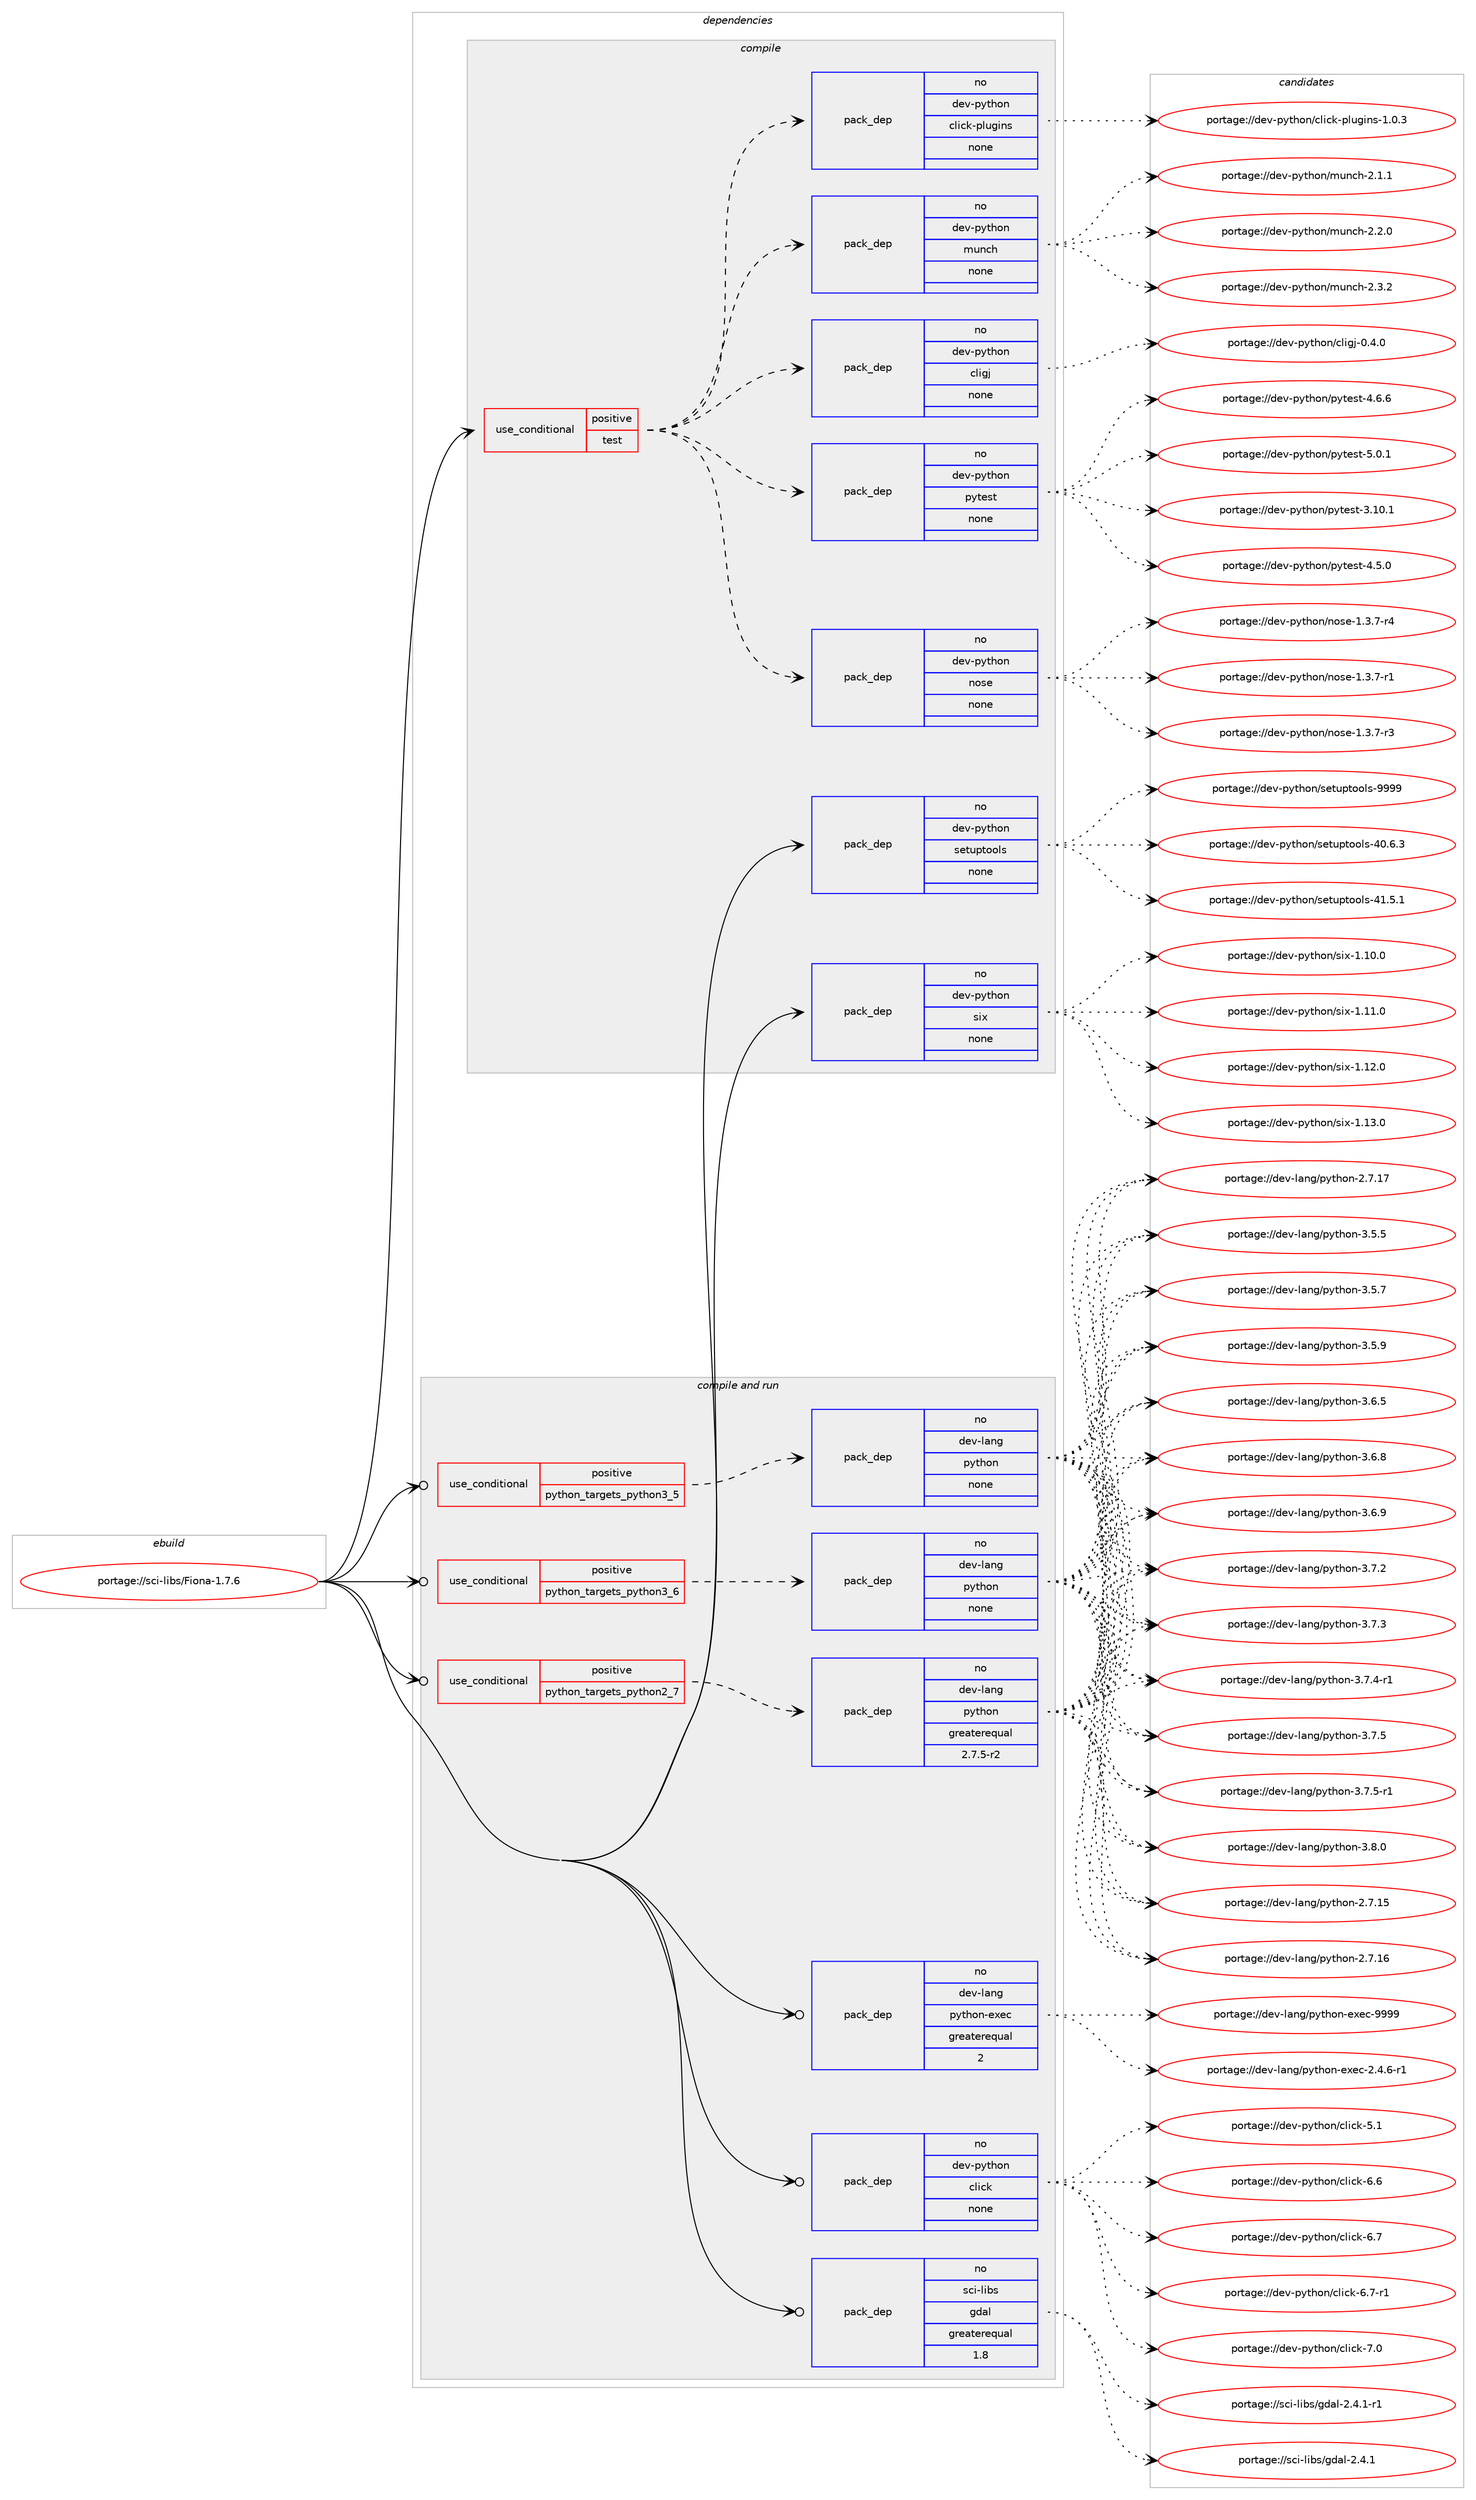 digraph prolog {

# *************
# Graph options
# *************

newrank=true;
concentrate=true;
compound=true;
graph [rankdir=LR,fontname=Helvetica,fontsize=10,ranksep=1.5];#, ranksep=2.5, nodesep=0.2];
edge  [arrowhead=vee];
node  [fontname=Helvetica,fontsize=10];

# **********
# The ebuild
# **********

subgraph cluster_leftcol {
color=gray;
rank=same;
label=<<i>ebuild</i>>;
id [label="portage://sci-libs/Fiona-1.7.6", color=red, width=4, href="../sci-libs/Fiona-1.7.6.svg"];
}

# ****************
# The dependencies
# ****************

subgraph cluster_midcol {
color=gray;
label=<<i>dependencies</i>>;
subgraph cluster_compile {
fillcolor="#eeeeee";
style=filled;
label=<<i>compile</i>>;
subgraph cond96044 {
dependency388379 [label=<<TABLE BORDER="0" CELLBORDER="1" CELLSPACING="0" CELLPADDING="4"><TR><TD ROWSPAN="3" CELLPADDING="10">use_conditional</TD></TR><TR><TD>positive</TD></TR><TR><TD>test</TD></TR></TABLE>>, shape=none, color=red];
subgraph pack285754 {
dependency388380 [label=<<TABLE BORDER="0" CELLBORDER="1" CELLSPACING="0" CELLPADDING="4" WIDTH="220"><TR><TD ROWSPAN="6" CELLPADDING="30">pack_dep</TD></TR><TR><TD WIDTH="110">no</TD></TR><TR><TD>dev-python</TD></TR><TR><TD>nose</TD></TR><TR><TD>none</TD></TR><TR><TD></TD></TR></TABLE>>, shape=none, color=blue];
}
dependency388379:e -> dependency388380:w [weight=20,style="dashed",arrowhead="vee"];
subgraph pack285755 {
dependency388381 [label=<<TABLE BORDER="0" CELLBORDER="1" CELLSPACING="0" CELLPADDING="4" WIDTH="220"><TR><TD ROWSPAN="6" CELLPADDING="30">pack_dep</TD></TR><TR><TD WIDTH="110">no</TD></TR><TR><TD>dev-python</TD></TR><TR><TD>pytest</TD></TR><TR><TD>none</TD></TR><TR><TD></TD></TR></TABLE>>, shape=none, color=blue];
}
dependency388379:e -> dependency388381:w [weight=20,style="dashed",arrowhead="vee"];
subgraph pack285756 {
dependency388382 [label=<<TABLE BORDER="0" CELLBORDER="1" CELLSPACING="0" CELLPADDING="4" WIDTH="220"><TR><TD ROWSPAN="6" CELLPADDING="30">pack_dep</TD></TR><TR><TD WIDTH="110">no</TD></TR><TR><TD>dev-python</TD></TR><TR><TD>cligj</TD></TR><TR><TD>none</TD></TR><TR><TD></TD></TR></TABLE>>, shape=none, color=blue];
}
dependency388379:e -> dependency388382:w [weight=20,style="dashed",arrowhead="vee"];
subgraph pack285757 {
dependency388383 [label=<<TABLE BORDER="0" CELLBORDER="1" CELLSPACING="0" CELLPADDING="4" WIDTH="220"><TR><TD ROWSPAN="6" CELLPADDING="30">pack_dep</TD></TR><TR><TD WIDTH="110">no</TD></TR><TR><TD>dev-python</TD></TR><TR><TD>munch</TD></TR><TR><TD>none</TD></TR><TR><TD></TD></TR></TABLE>>, shape=none, color=blue];
}
dependency388379:e -> dependency388383:w [weight=20,style="dashed",arrowhead="vee"];
subgraph pack285758 {
dependency388384 [label=<<TABLE BORDER="0" CELLBORDER="1" CELLSPACING="0" CELLPADDING="4" WIDTH="220"><TR><TD ROWSPAN="6" CELLPADDING="30">pack_dep</TD></TR><TR><TD WIDTH="110">no</TD></TR><TR><TD>dev-python</TD></TR><TR><TD>click-plugins</TD></TR><TR><TD>none</TD></TR><TR><TD></TD></TR></TABLE>>, shape=none, color=blue];
}
dependency388379:e -> dependency388384:w [weight=20,style="dashed",arrowhead="vee"];
}
id:e -> dependency388379:w [weight=20,style="solid",arrowhead="vee"];
subgraph pack285759 {
dependency388385 [label=<<TABLE BORDER="0" CELLBORDER="1" CELLSPACING="0" CELLPADDING="4" WIDTH="220"><TR><TD ROWSPAN="6" CELLPADDING="30">pack_dep</TD></TR><TR><TD WIDTH="110">no</TD></TR><TR><TD>dev-python</TD></TR><TR><TD>setuptools</TD></TR><TR><TD>none</TD></TR><TR><TD></TD></TR></TABLE>>, shape=none, color=blue];
}
id:e -> dependency388385:w [weight=20,style="solid",arrowhead="vee"];
subgraph pack285760 {
dependency388386 [label=<<TABLE BORDER="0" CELLBORDER="1" CELLSPACING="0" CELLPADDING="4" WIDTH="220"><TR><TD ROWSPAN="6" CELLPADDING="30">pack_dep</TD></TR><TR><TD WIDTH="110">no</TD></TR><TR><TD>dev-python</TD></TR><TR><TD>six</TD></TR><TR><TD>none</TD></TR><TR><TD></TD></TR></TABLE>>, shape=none, color=blue];
}
id:e -> dependency388386:w [weight=20,style="solid",arrowhead="vee"];
}
subgraph cluster_compileandrun {
fillcolor="#eeeeee";
style=filled;
label=<<i>compile and run</i>>;
subgraph cond96045 {
dependency388387 [label=<<TABLE BORDER="0" CELLBORDER="1" CELLSPACING="0" CELLPADDING="4"><TR><TD ROWSPAN="3" CELLPADDING="10">use_conditional</TD></TR><TR><TD>positive</TD></TR><TR><TD>python_targets_python2_7</TD></TR></TABLE>>, shape=none, color=red];
subgraph pack285761 {
dependency388388 [label=<<TABLE BORDER="0" CELLBORDER="1" CELLSPACING="0" CELLPADDING="4" WIDTH="220"><TR><TD ROWSPAN="6" CELLPADDING="30">pack_dep</TD></TR><TR><TD WIDTH="110">no</TD></TR><TR><TD>dev-lang</TD></TR><TR><TD>python</TD></TR><TR><TD>greaterequal</TD></TR><TR><TD>2.7.5-r2</TD></TR></TABLE>>, shape=none, color=blue];
}
dependency388387:e -> dependency388388:w [weight=20,style="dashed",arrowhead="vee"];
}
id:e -> dependency388387:w [weight=20,style="solid",arrowhead="odotvee"];
subgraph cond96046 {
dependency388389 [label=<<TABLE BORDER="0" CELLBORDER="1" CELLSPACING="0" CELLPADDING="4"><TR><TD ROWSPAN="3" CELLPADDING="10">use_conditional</TD></TR><TR><TD>positive</TD></TR><TR><TD>python_targets_python3_5</TD></TR></TABLE>>, shape=none, color=red];
subgraph pack285762 {
dependency388390 [label=<<TABLE BORDER="0" CELLBORDER="1" CELLSPACING="0" CELLPADDING="4" WIDTH="220"><TR><TD ROWSPAN="6" CELLPADDING="30">pack_dep</TD></TR><TR><TD WIDTH="110">no</TD></TR><TR><TD>dev-lang</TD></TR><TR><TD>python</TD></TR><TR><TD>none</TD></TR><TR><TD></TD></TR></TABLE>>, shape=none, color=blue];
}
dependency388389:e -> dependency388390:w [weight=20,style="dashed",arrowhead="vee"];
}
id:e -> dependency388389:w [weight=20,style="solid",arrowhead="odotvee"];
subgraph cond96047 {
dependency388391 [label=<<TABLE BORDER="0" CELLBORDER="1" CELLSPACING="0" CELLPADDING="4"><TR><TD ROWSPAN="3" CELLPADDING="10">use_conditional</TD></TR><TR><TD>positive</TD></TR><TR><TD>python_targets_python3_6</TD></TR></TABLE>>, shape=none, color=red];
subgraph pack285763 {
dependency388392 [label=<<TABLE BORDER="0" CELLBORDER="1" CELLSPACING="0" CELLPADDING="4" WIDTH="220"><TR><TD ROWSPAN="6" CELLPADDING="30">pack_dep</TD></TR><TR><TD WIDTH="110">no</TD></TR><TR><TD>dev-lang</TD></TR><TR><TD>python</TD></TR><TR><TD>none</TD></TR><TR><TD></TD></TR></TABLE>>, shape=none, color=blue];
}
dependency388391:e -> dependency388392:w [weight=20,style="dashed",arrowhead="vee"];
}
id:e -> dependency388391:w [weight=20,style="solid",arrowhead="odotvee"];
subgraph pack285764 {
dependency388393 [label=<<TABLE BORDER="0" CELLBORDER="1" CELLSPACING="0" CELLPADDING="4" WIDTH="220"><TR><TD ROWSPAN="6" CELLPADDING="30">pack_dep</TD></TR><TR><TD WIDTH="110">no</TD></TR><TR><TD>dev-lang</TD></TR><TR><TD>python-exec</TD></TR><TR><TD>greaterequal</TD></TR><TR><TD>2</TD></TR></TABLE>>, shape=none, color=blue];
}
id:e -> dependency388393:w [weight=20,style="solid",arrowhead="odotvee"];
subgraph pack285765 {
dependency388394 [label=<<TABLE BORDER="0" CELLBORDER="1" CELLSPACING="0" CELLPADDING="4" WIDTH="220"><TR><TD ROWSPAN="6" CELLPADDING="30">pack_dep</TD></TR><TR><TD WIDTH="110">no</TD></TR><TR><TD>dev-python</TD></TR><TR><TD>click</TD></TR><TR><TD>none</TD></TR><TR><TD></TD></TR></TABLE>>, shape=none, color=blue];
}
id:e -> dependency388394:w [weight=20,style="solid",arrowhead="odotvee"];
subgraph pack285766 {
dependency388395 [label=<<TABLE BORDER="0" CELLBORDER="1" CELLSPACING="0" CELLPADDING="4" WIDTH="220"><TR><TD ROWSPAN="6" CELLPADDING="30">pack_dep</TD></TR><TR><TD WIDTH="110">no</TD></TR><TR><TD>sci-libs</TD></TR><TR><TD>gdal</TD></TR><TR><TD>greaterequal</TD></TR><TR><TD>1.8</TD></TR></TABLE>>, shape=none, color=blue];
}
id:e -> dependency388395:w [weight=20,style="solid",arrowhead="odotvee"];
}
subgraph cluster_run {
fillcolor="#eeeeee";
style=filled;
label=<<i>run</i>>;
}
}

# **************
# The candidates
# **************

subgraph cluster_choices {
rank=same;
color=gray;
label=<<i>candidates</i>>;

subgraph choice285754 {
color=black;
nodesep=1;
choiceportage10010111845112121116104111110471101111151014549465146554511449 [label="portage://dev-python/nose-1.3.7-r1", color=red, width=4,href="../dev-python/nose-1.3.7-r1.svg"];
choiceportage10010111845112121116104111110471101111151014549465146554511451 [label="portage://dev-python/nose-1.3.7-r3", color=red, width=4,href="../dev-python/nose-1.3.7-r3.svg"];
choiceportage10010111845112121116104111110471101111151014549465146554511452 [label="portage://dev-python/nose-1.3.7-r4", color=red, width=4,href="../dev-python/nose-1.3.7-r4.svg"];
dependency388380:e -> choiceportage10010111845112121116104111110471101111151014549465146554511449:w [style=dotted,weight="100"];
dependency388380:e -> choiceportage10010111845112121116104111110471101111151014549465146554511451:w [style=dotted,weight="100"];
dependency388380:e -> choiceportage10010111845112121116104111110471101111151014549465146554511452:w [style=dotted,weight="100"];
}
subgraph choice285755 {
color=black;
nodesep=1;
choiceportage100101118451121211161041111104711212111610111511645514649484649 [label="portage://dev-python/pytest-3.10.1", color=red, width=4,href="../dev-python/pytest-3.10.1.svg"];
choiceportage1001011184511212111610411111047112121116101115116455246534648 [label="portage://dev-python/pytest-4.5.0", color=red, width=4,href="../dev-python/pytest-4.5.0.svg"];
choiceportage1001011184511212111610411111047112121116101115116455246544654 [label="portage://dev-python/pytest-4.6.6", color=red, width=4,href="../dev-python/pytest-4.6.6.svg"];
choiceportage1001011184511212111610411111047112121116101115116455346484649 [label="portage://dev-python/pytest-5.0.1", color=red, width=4,href="../dev-python/pytest-5.0.1.svg"];
dependency388381:e -> choiceportage100101118451121211161041111104711212111610111511645514649484649:w [style=dotted,weight="100"];
dependency388381:e -> choiceportage1001011184511212111610411111047112121116101115116455246534648:w [style=dotted,weight="100"];
dependency388381:e -> choiceportage1001011184511212111610411111047112121116101115116455246544654:w [style=dotted,weight="100"];
dependency388381:e -> choiceportage1001011184511212111610411111047112121116101115116455346484649:w [style=dotted,weight="100"];
}
subgraph choice285756 {
color=black;
nodesep=1;
choiceportage100101118451121211161041111104799108105103106454846524648 [label="portage://dev-python/cligj-0.4.0", color=red, width=4,href="../dev-python/cligj-0.4.0.svg"];
dependency388382:e -> choiceportage100101118451121211161041111104799108105103106454846524648:w [style=dotted,weight="100"];
}
subgraph choice285757 {
color=black;
nodesep=1;
choiceportage100101118451121211161041111104710911711099104455046494649 [label="portage://dev-python/munch-2.1.1", color=red, width=4,href="../dev-python/munch-2.1.1.svg"];
choiceportage100101118451121211161041111104710911711099104455046504648 [label="portage://dev-python/munch-2.2.0", color=red, width=4,href="../dev-python/munch-2.2.0.svg"];
choiceportage100101118451121211161041111104710911711099104455046514650 [label="portage://dev-python/munch-2.3.2", color=red, width=4,href="../dev-python/munch-2.3.2.svg"];
dependency388383:e -> choiceportage100101118451121211161041111104710911711099104455046494649:w [style=dotted,weight="100"];
dependency388383:e -> choiceportage100101118451121211161041111104710911711099104455046504648:w [style=dotted,weight="100"];
dependency388383:e -> choiceportage100101118451121211161041111104710911711099104455046514650:w [style=dotted,weight="100"];
}
subgraph choice285758 {
color=black;
nodesep=1;
choiceportage1001011184511212111610411111047991081059910745112108117103105110115454946484651 [label="portage://dev-python/click-plugins-1.0.3", color=red, width=4,href="../dev-python/click-plugins-1.0.3.svg"];
dependency388384:e -> choiceportage1001011184511212111610411111047991081059910745112108117103105110115454946484651:w [style=dotted,weight="100"];
}
subgraph choice285759 {
color=black;
nodesep=1;
choiceportage100101118451121211161041111104711510111611711211611111110811545524846544651 [label="portage://dev-python/setuptools-40.6.3", color=red, width=4,href="../dev-python/setuptools-40.6.3.svg"];
choiceportage100101118451121211161041111104711510111611711211611111110811545524946534649 [label="portage://dev-python/setuptools-41.5.1", color=red, width=4,href="../dev-python/setuptools-41.5.1.svg"];
choiceportage10010111845112121116104111110471151011161171121161111111081154557575757 [label="portage://dev-python/setuptools-9999", color=red, width=4,href="../dev-python/setuptools-9999.svg"];
dependency388385:e -> choiceportage100101118451121211161041111104711510111611711211611111110811545524846544651:w [style=dotted,weight="100"];
dependency388385:e -> choiceportage100101118451121211161041111104711510111611711211611111110811545524946534649:w [style=dotted,weight="100"];
dependency388385:e -> choiceportage10010111845112121116104111110471151011161171121161111111081154557575757:w [style=dotted,weight="100"];
}
subgraph choice285760 {
color=black;
nodesep=1;
choiceportage100101118451121211161041111104711510512045494649484648 [label="portage://dev-python/six-1.10.0", color=red, width=4,href="../dev-python/six-1.10.0.svg"];
choiceportage100101118451121211161041111104711510512045494649494648 [label="portage://dev-python/six-1.11.0", color=red, width=4,href="../dev-python/six-1.11.0.svg"];
choiceportage100101118451121211161041111104711510512045494649504648 [label="portage://dev-python/six-1.12.0", color=red, width=4,href="../dev-python/six-1.12.0.svg"];
choiceportage100101118451121211161041111104711510512045494649514648 [label="portage://dev-python/six-1.13.0", color=red, width=4,href="../dev-python/six-1.13.0.svg"];
dependency388386:e -> choiceportage100101118451121211161041111104711510512045494649484648:w [style=dotted,weight="100"];
dependency388386:e -> choiceportage100101118451121211161041111104711510512045494649494648:w [style=dotted,weight="100"];
dependency388386:e -> choiceportage100101118451121211161041111104711510512045494649504648:w [style=dotted,weight="100"];
dependency388386:e -> choiceportage100101118451121211161041111104711510512045494649514648:w [style=dotted,weight="100"];
}
subgraph choice285761 {
color=black;
nodesep=1;
choiceportage10010111845108971101034711212111610411111045504655464953 [label="portage://dev-lang/python-2.7.15", color=red, width=4,href="../dev-lang/python-2.7.15.svg"];
choiceportage10010111845108971101034711212111610411111045504655464954 [label="portage://dev-lang/python-2.7.16", color=red, width=4,href="../dev-lang/python-2.7.16.svg"];
choiceportage10010111845108971101034711212111610411111045504655464955 [label="portage://dev-lang/python-2.7.17", color=red, width=4,href="../dev-lang/python-2.7.17.svg"];
choiceportage100101118451089711010347112121116104111110455146534653 [label="portage://dev-lang/python-3.5.5", color=red, width=4,href="../dev-lang/python-3.5.5.svg"];
choiceportage100101118451089711010347112121116104111110455146534655 [label="portage://dev-lang/python-3.5.7", color=red, width=4,href="../dev-lang/python-3.5.7.svg"];
choiceportage100101118451089711010347112121116104111110455146534657 [label="portage://dev-lang/python-3.5.9", color=red, width=4,href="../dev-lang/python-3.5.9.svg"];
choiceportage100101118451089711010347112121116104111110455146544653 [label="portage://dev-lang/python-3.6.5", color=red, width=4,href="../dev-lang/python-3.6.5.svg"];
choiceportage100101118451089711010347112121116104111110455146544656 [label="portage://dev-lang/python-3.6.8", color=red, width=4,href="../dev-lang/python-3.6.8.svg"];
choiceportage100101118451089711010347112121116104111110455146544657 [label="portage://dev-lang/python-3.6.9", color=red, width=4,href="../dev-lang/python-3.6.9.svg"];
choiceportage100101118451089711010347112121116104111110455146554650 [label="portage://dev-lang/python-3.7.2", color=red, width=4,href="../dev-lang/python-3.7.2.svg"];
choiceportage100101118451089711010347112121116104111110455146554651 [label="portage://dev-lang/python-3.7.3", color=red, width=4,href="../dev-lang/python-3.7.3.svg"];
choiceportage1001011184510897110103471121211161041111104551465546524511449 [label="portage://dev-lang/python-3.7.4-r1", color=red, width=4,href="../dev-lang/python-3.7.4-r1.svg"];
choiceportage100101118451089711010347112121116104111110455146554653 [label="portage://dev-lang/python-3.7.5", color=red, width=4,href="../dev-lang/python-3.7.5.svg"];
choiceportage1001011184510897110103471121211161041111104551465546534511449 [label="portage://dev-lang/python-3.7.5-r1", color=red, width=4,href="../dev-lang/python-3.7.5-r1.svg"];
choiceportage100101118451089711010347112121116104111110455146564648 [label="portage://dev-lang/python-3.8.0", color=red, width=4,href="../dev-lang/python-3.8.0.svg"];
dependency388388:e -> choiceportage10010111845108971101034711212111610411111045504655464953:w [style=dotted,weight="100"];
dependency388388:e -> choiceportage10010111845108971101034711212111610411111045504655464954:w [style=dotted,weight="100"];
dependency388388:e -> choiceportage10010111845108971101034711212111610411111045504655464955:w [style=dotted,weight="100"];
dependency388388:e -> choiceportage100101118451089711010347112121116104111110455146534653:w [style=dotted,weight="100"];
dependency388388:e -> choiceportage100101118451089711010347112121116104111110455146534655:w [style=dotted,weight="100"];
dependency388388:e -> choiceportage100101118451089711010347112121116104111110455146534657:w [style=dotted,weight="100"];
dependency388388:e -> choiceportage100101118451089711010347112121116104111110455146544653:w [style=dotted,weight="100"];
dependency388388:e -> choiceportage100101118451089711010347112121116104111110455146544656:w [style=dotted,weight="100"];
dependency388388:e -> choiceportage100101118451089711010347112121116104111110455146544657:w [style=dotted,weight="100"];
dependency388388:e -> choiceportage100101118451089711010347112121116104111110455146554650:w [style=dotted,weight="100"];
dependency388388:e -> choiceportage100101118451089711010347112121116104111110455146554651:w [style=dotted,weight="100"];
dependency388388:e -> choiceportage1001011184510897110103471121211161041111104551465546524511449:w [style=dotted,weight="100"];
dependency388388:e -> choiceportage100101118451089711010347112121116104111110455146554653:w [style=dotted,weight="100"];
dependency388388:e -> choiceportage1001011184510897110103471121211161041111104551465546534511449:w [style=dotted,weight="100"];
dependency388388:e -> choiceportage100101118451089711010347112121116104111110455146564648:w [style=dotted,weight="100"];
}
subgraph choice285762 {
color=black;
nodesep=1;
choiceportage10010111845108971101034711212111610411111045504655464953 [label="portage://dev-lang/python-2.7.15", color=red, width=4,href="../dev-lang/python-2.7.15.svg"];
choiceportage10010111845108971101034711212111610411111045504655464954 [label="portage://dev-lang/python-2.7.16", color=red, width=4,href="../dev-lang/python-2.7.16.svg"];
choiceportage10010111845108971101034711212111610411111045504655464955 [label="portage://dev-lang/python-2.7.17", color=red, width=4,href="../dev-lang/python-2.7.17.svg"];
choiceportage100101118451089711010347112121116104111110455146534653 [label="portage://dev-lang/python-3.5.5", color=red, width=4,href="../dev-lang/python-3.5.5.svg"];
choiceportage100101118451089711010347112121116104111110455146534655 [label="portage://dev-lang/python-3.5.7", color=red, width=4,href="../dev-lang/python-3.5.7.svg"];
choiceportage100101118451089711010347112121116104111110455146534657 [label="portage://dev-lang/python-3.5.9", color=red, width=4,href="../dev-lang/python-3.5.9.svg"];
choiceportage100101118451089711010347112121116104111110455146544653 [label="portage://dev-lang/python-3.6.5", color=red, width=4,href="../dev-lang/python-3.6.5.svg"];
choiceportage100101118451089711010347112121116104111110455146544656 [label="portage://dev-lang/python-3.6.8", color=red, width=4,href="../dev-lang/python-3.6.8.svg"];
choiceportage100101118451089711010347112121116104111110455146544657 [label="portage://dev-lang/python-3.6.9", color=red, width=4,href="../dev-lang/python-3.6.9.svg"];
choiceportage100101118451089711010347112121116104111110455146554650 [label="portage://dev-lang/python-3.7.2", color=red, width=4,href="../dev-lang/python-3.7.2.svg"];
choiceportage100101118451089711010347112121116104111110455146554651 [label="portage://dev-lang/python-3.7.3", color=red, width=4,href="../dev-lang/python-3.7.3.svg"];
choiceportage1001011184510897110103471121211161041111104551465546524511449 [label="portage://dev-lang/python-3.7.4-r1", color=red, width=4,href="../dev-lang/python-3.7.4-r1.svg"];
choiceportage100101118451089711010347112121116104111110455146554653 [label="portage://dev-lang/python-3.7.5", color=red, width=4,href="../dev-lang/python-3.7.5.svg"];
choiceportage1001011184510897110103471121211161041111104551465546534511449 [label="portage://dev-lang/python-3.7.5-r1", color=red, width=4,href="../dev-lang/python-3.7.5-r1.svg"];
choiceportage100101118451089711010347112121116104111110455146564648 [label="portage://dev-lang/python-3.8.0", color=red, width=4,href="../dev-lang/python-3.8.0.svg"];
dependency388390:e -> choiceportage10010111845108971101034711212111610411111045504655464953:w [style=dotted,weight="100"];
dependency388390:e -> choiceportage10010111845108971101034711212111610411111045504655464954:w [style=dotted,weight="100"];
dependency388390:e -> choiceportage10010111845108971101034711212111610411111045504655464955:w [style=dotted,weight="100"];
dependency388390:e -> choiceportage100101118451089711010347112121116104111110455146534653:w [style=dotted,weight="100"];
dependency388390:e -> choiceportage100101118451089711010347112121116104111110455146534655:w [style=dotted,weight="100"];
dependency388390:e -> choiceportage100101118451089711010347112121116104111110455146534657:w [style=dotted,weight="100"];
dependency388390:e -> choiceportage100101118451089711010347112121116104111110455146544653:w [style=dotted,weight="100"];
dependency388390:e -> choiceportage100101118451089711010347112121116104111110455146544656:w [style=dotted,weight="100"];
dependency388390:e -> choiceportage100101118451089711010347112121116104111110455146544657:w [style=dotted,weight="100"];
dependency388390:e -> choiceportage100101118451089711010347112121116104111110455146554650:w [style=dotted,weight="100"];
dependency388390:e -> choiceportage100101118451089711010347112121116104111110455146554651:w [style=dotted,weight="100"];
dependency388390:e -> choiceportage1001011184510897110103471121211161041111104551465546524511449:w [style=dotted,weight="100"];
dependency388390:e -> choiceportage100101118451089711010347112121116104111110455146554653:w [style=dotted,weight="100"];
dependency388390:e -> choiceportage1001011184510897110103471121211161041111104551465546534511449:w [style=dotted,weight="100"];
dependency388390:e -> choiceportage100101118451089711010347112121116104111110455146564648:w [style=dotted,weight="100"];
}
subgraph choice285763 {
color=black;
nodesep=1;
choiceportage10010111845108971101034711212111610411111045504655464953 [label="portage://dev-lang/python-2.7.15", color=red, width=4,href="../dev-lang/python-2.7.15.svg"];
choiceportage10010111845108971101034711212111610411111045504655464954 [label="portage://dev-lang/python-2.7.16", color=red, width=4,href="../dev-lang/python-2.7.16.svg"];
choiceportage10010111845108971101034711212111610411111045504655464955 [label="portage://dev-lang/python-2.7.17", color=red, width=4,href="../dev-lang/python-2.7.17.svg"];
choiceportage100101118451089711010347112121116104111110455146534653 [label="portage://dev-lang/python-3.5.5", color=red, width=4,href="../dev-lang/python-3.5.5.svg"];
choiceportage100101118451089711010347112121116104111110455146534655 [label="portage://dev-lang/python-3.5.7", color=red, width=4,href="../dev-lang/python-3.5.7.svg"];
choiceportage100101118451089711010347112121116104111110455146534657 [label="portage://dev-lang/python-3.5.9", color=red, width=4,href="../dev-lang/python-3.5.9.svg"];
choiceportage100101118451089711010347112121116104111110455146544653 [label="portage://dev-lang/python-3.6.5", color=red, width=4,href="../dev-lang/python-3.6.5.svg"];
choiceportage100101118451089711010347112121116104111110455146544656 [label="portage://dev-lang/python-3.6.8", color=red, width=4,href="../dev-lang/python-3.6.8.svg"];
choiceportage100101118451089711010347112121116104111110455146544657 [label="portage://dev-lang/python-3.6.9", color=red, width=4,href="../dev-lang/python-3.6.9.svg"];
choiceportage100101118451089711010347112121116104111110455146554650 [label="portage://dev-lang/python-3.7.2", color=red, width=4,href="../dev-lang/python-3.7.2.svg"];
choiceportage100101118451089711010347112121116104111110455146554651 [label="portage://dev-lang/python-3.7.3", color=red, width=4,href="../dev-lang/python-3.7.3.svg"];
choiceportage1001011184510897110103471121211161041111104551465546524511449 [label="portage://dev-lang/python-3.7.4-r1", color=red, width=4,href="../dev-lang/python-3.7.4-r1.svg"];
choiceportage100101118451089711010347112121116104111110455146554653 [label="portage://dev-lang/python-3.7.5", color=red, width=4,href="../dev-lang/python-3.7.5.svg"];
choiceportage1001011184510897110103471121211161041111104551465546534511449 [label="portage://dev-lang/python-3.7.5-r1", color=red, width=4,href="../dev-lang/python-3.7.5-r1.svg"];
choiceportage100101118451089711010347112121116104111110455146564648 [label="portage://dev-lang/python-3.8.0", color=red, width=4,href="../dev-lang/python-3.8.0.svg"];
dependency388392:e -> choiceportage10010111845108971101034711212111610411111045504655464953:w [style=dotted,weight="100"];
dependency388392:e -> choiceportage10010111845108971101034711212111610411111045504655464954:w [style=dotted,weight="100"];
dependency388392:e -> choiceportage10010111845108971101034711212111610411111045504655464955:w [style=dotted,weight="100"];
dependency388392:e -> choiceportage100101118451089711010347112121116104111110455146534653:w [style=dotted,weight="100"];
dependency388392:e -> choiceportage100101118451089711010347112121116104111110455146534655:w [style=dotted,weight="100"];
dependency388392:e -> choiceportage100101118451089711010347112121116104111110455146534657:w [style=dotted,weight="100"];
dependency388392:e -> choiceportage100101118451089711010347112121116104111110455146544653:w [style=dotted,weight="100"];
dependency388392:e -> choiceportage100101118451089711010347112121116104111110455146544656:w [style=dotted,weight="100"];
dependency388392:e -> choiceportage100101118451089711010347112121116104111110455146544657:w [style=dotted,weight="100"];
dependency388392:e -> choiceportage100101118451089711010347112121116104111110455146554650:w [style=dotted,weight="100"];
dependency388392:e -> choiceportage100101118451089711010347112121116104111110455146554651:w [style=dotted,weight="100"];
dependency388392:e -> choiceportage1001011184510897110103471121211161041111104551465546524511449:w [style=dotted,weight="100"];
dependency388392:e -> choiceportage100101118451089711010347112121116104111110455146554653:w [style=dotted,weight="100"];
dependency388392:e -> choiceportage1001011184510897110103471121211161041111104551465546534511449:w [style=dotted,weight="100"];
dependency388392:e -> choiceportage100101118451089711010347112121116104111110455146564648:w [style=dotted,weight="100"];
}
subgraph choice285764 {
color=black;
nodesep=1;
choiceportage10010111845108971101034711212111610411111045101120101994550465246544511449 [label="portage://dev-lang/python-exec-2.4.6-r1", color=red, width=4,href="../dev-lang/python-exec-2.4.6-r1.svg"];
choiceportage10010111845108971101034711212111610411111045101120101994557575757 [label="portage://dev-lang/python-exec-9999", color=red, width=4,href="../dev-lang/python-exec-9999.svg"];
dependency388393:e -> choiceportage10010111845108971101034711212111610411111045101120101994550465246544511449:w [style=dotted,weight="100"];
dependency388393:e -> choiceportage10010111845108971101034711212111610411111045101120101994557575757:w [style=dotted,weight="100"];
}
subgraph choice285765 {
color=black;
nodesep=1;
choiceportage1001011184511212111610411111047991081059910745534649 [label="portage://dev-python/click-5.1", color=red, width=4,href="../dev-python/click-5.1.svg"];
choiceportage1001011184511212111610411111047991081059910745544654 [label="portage://dev-python/click-6.6", color=red, width=4,href="../dev-python/click-6.6.svg"];
choiceportage1001011184511212111610411111047991081059910745544655 [label="portage://dev-python/click-6.7", color=red, width=4,href="../dev-python/click-6.7.svg"];
choiceportage10010111845112121116104111110479910810599107455446554511449 [label="portage://dev-python/click-6.7-r1", color=red, width=4,href="../dev-python/click-6.7-r1.svg"];
choiceportage1001011184511212111610411111047991081059910745554648 [label="portage://dev-python/click-7.0", color=red, width=4,href="../dev-python/click-7.0.svg"];
dependency388394:e -> choiceportage1001011184511212111610411111047991081059910745534649:w [style=dotted,weight="100"];
dependency388394:e -> choiceportage1001011184511212111610411111047991081059910745544654:w [style=dotted,weight="100"];
dependency388394:e -> choiceportage1001011184511212111610411111047991081059910745544655:w [style=dotted,weight="100"];
dependency388394:e -> choiceportage10010111845112121116104111110479910810599107455446554511449:w [style=dotted,weight="100"];
dependency388394:e -> choiceportage1001011184511212111610411111047991081059910745554648:w [style=dotted,weight="100"];
}
subgraph choice285766 {
color=black;
nodesep=1;
choiceportage1159910545108105981154710310097108455046524649 [label="portage://sci-libs/gdal-2.4.1", color=red, width=4,href="../sci-libs/gdal-2.4.1.svg"];
choiceportage11599105451081059811547103100971084550465246494511449 [label="portage://sci-libs/gdal-2.4.1-r1", color=red, width=4,href="../sci-libs/gdal-2.4.1-r1.svg"];
dependency388395:e -> choiceportage1159910545108105981154710310097108455046524649:w [style=dotted,weight="100"];
dependency388395:e -> choiceportage11599105451081059811547103100971084550465246494511449:w [style=dotted,weight="100"];
}
}

}
